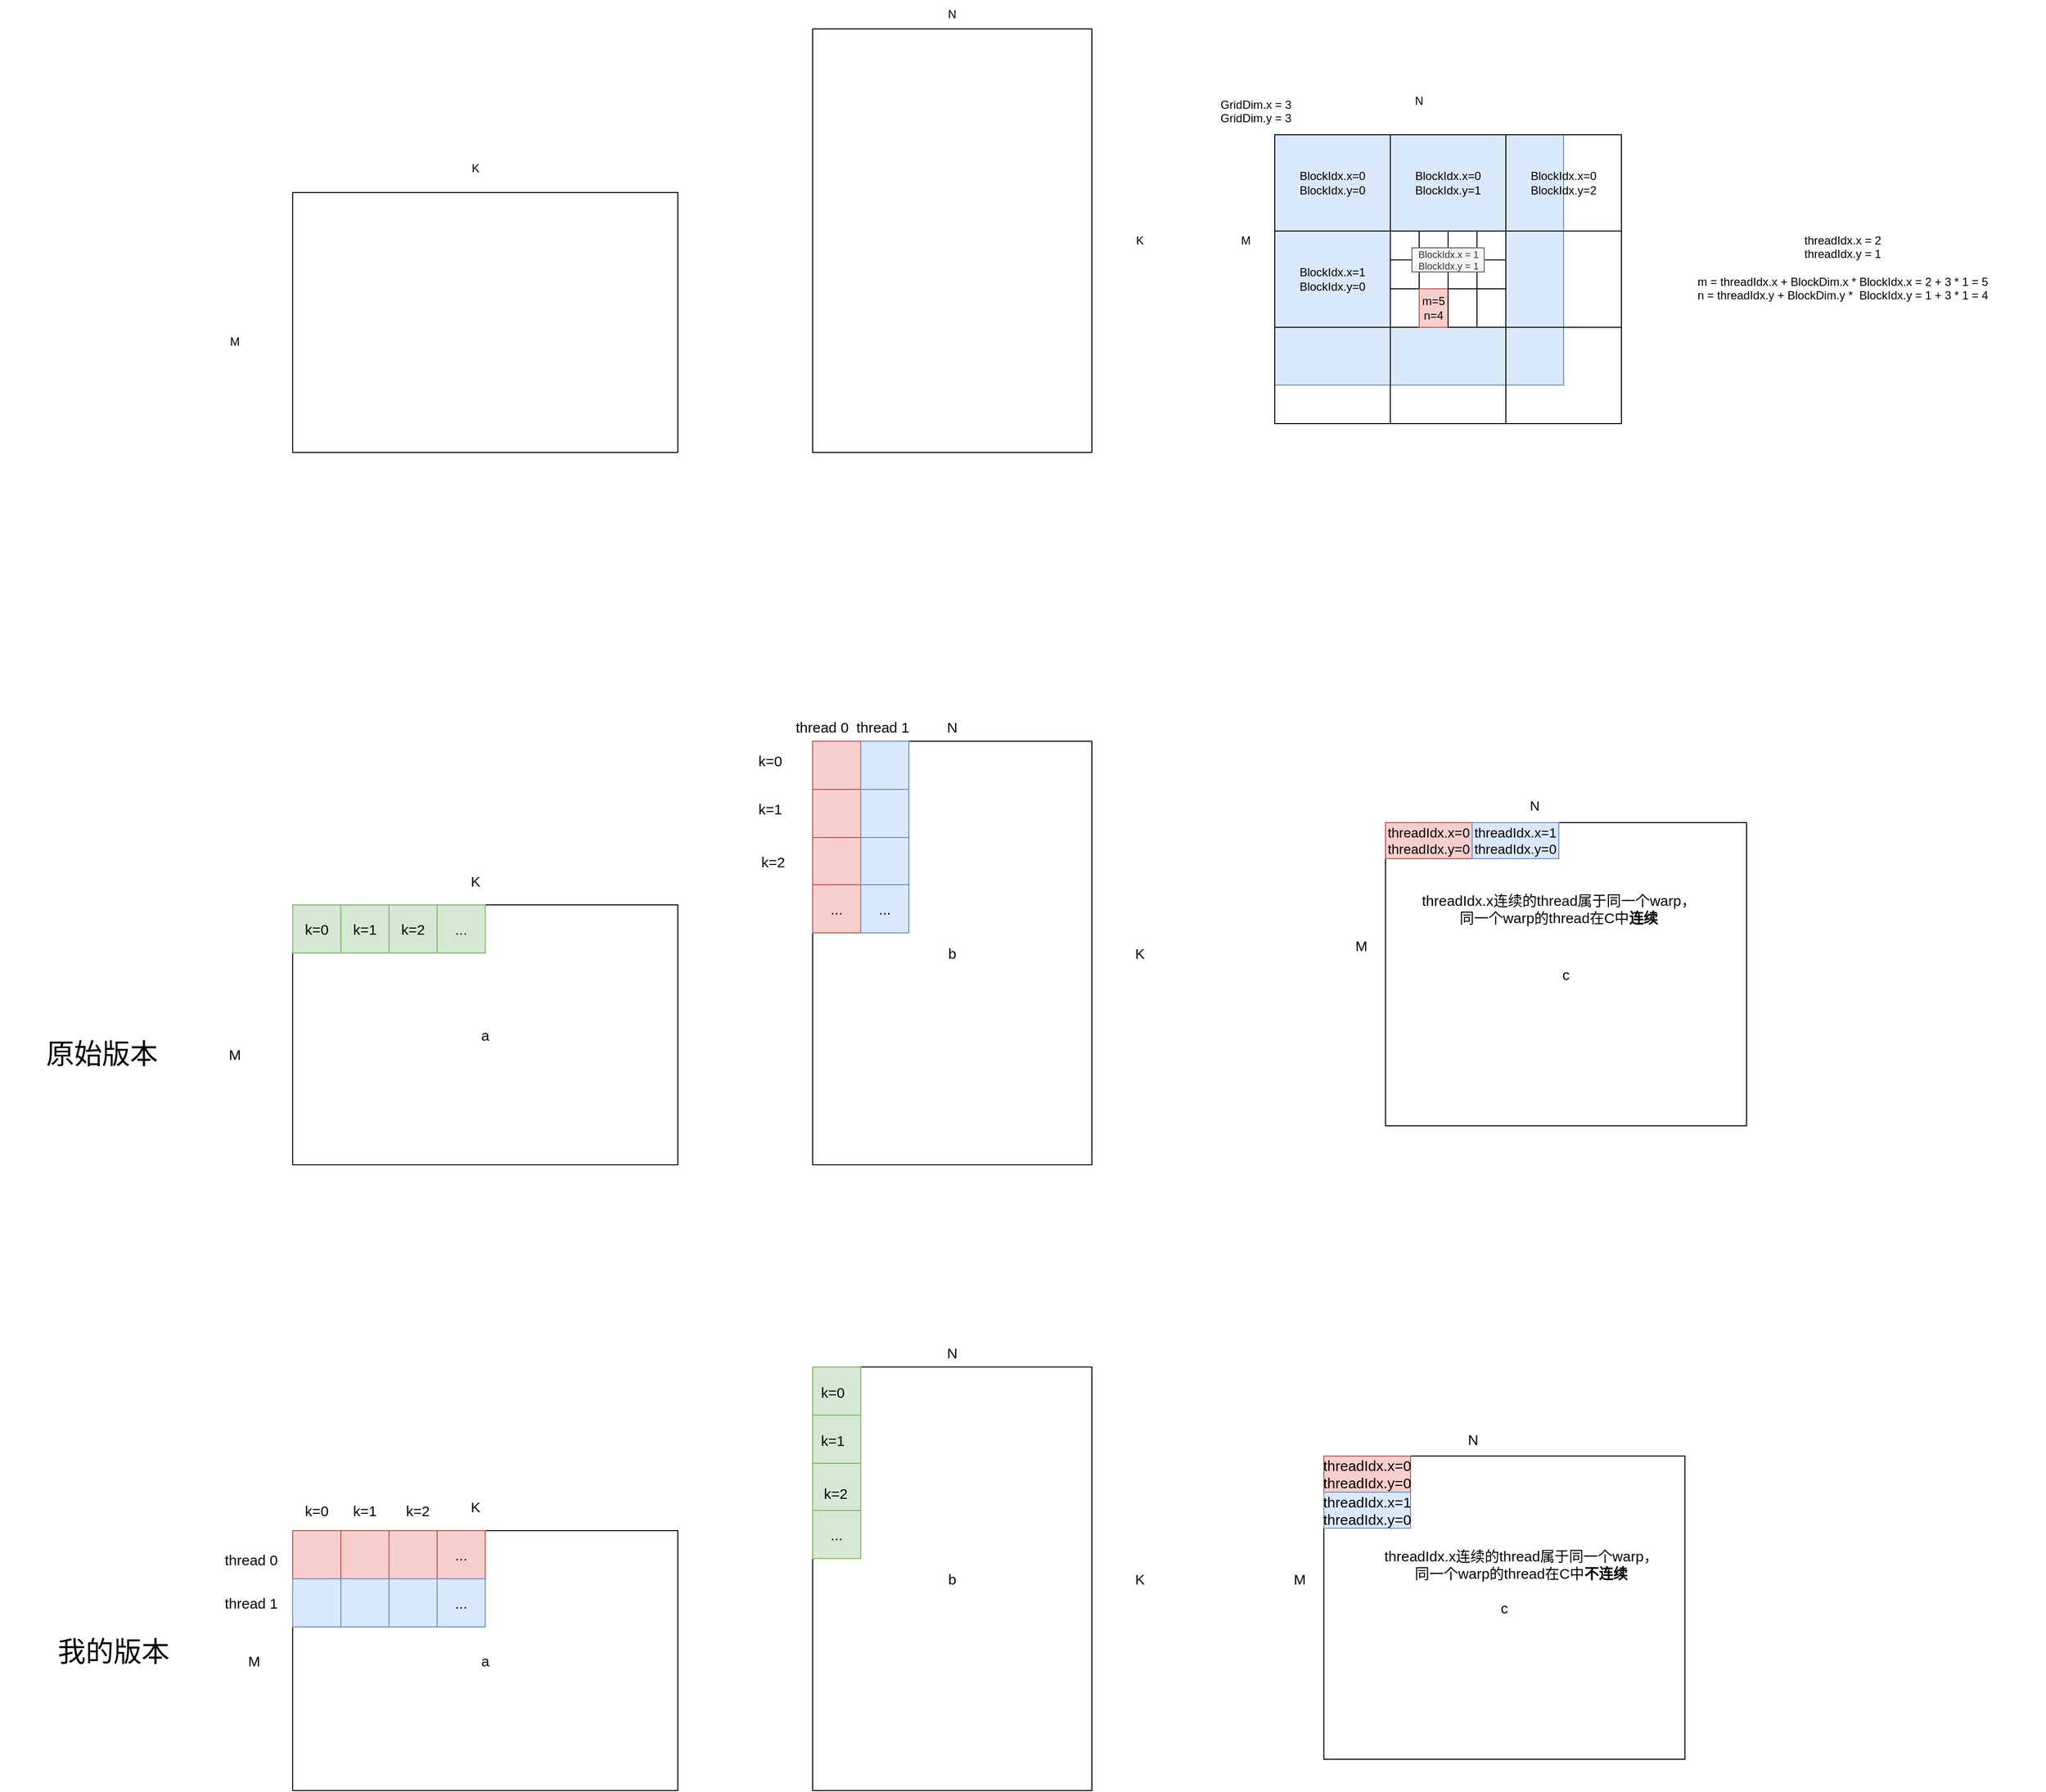 <mxfile version="24.7.7">
  <diagram name="第 1 页" id="v_rf210XtzXQO-0uFHd5">
    <mxGraphModel dx="3269" dy="1256" grid="0" gridSize="10" guides="1" tooltips="1" connect="1" arrows="1" fold="1" page="1" pageScale="1" pageWidth="827" pageHeight="1169" math="0" shadow="0">
      <root>
        <mxCell id="0" />
        <mxCell id="1" parent="0" />
        <mxCell id="Rxh7XKzHP8LFKw5AA_ND-2" value="" style="rounded=0;whiteSpace=wrap;html=1;" vertex="1" parent="1">
          <mxGeometry x="10" y="200" width="400" height="270" as="geometry" />
        </mxCell>
        <mxCell id="Rxh7XKzHP8LFKw5AA_ND-3" value="M" style="text;html=1;align=center;verticalAlign=middle;whiteSpace=wrap;rounded=0;" vertex="1" parent="1">
          <mxGeometry x="-80" y="340" width="60" height="30" as="geometry" />
        </mxCell>
        <mxCell id="Rxh7XKzHP8LFKw5AA_ND-4" value="K" style="text;html=1;align=center;verticalAlign=middle;whiteSpace=wrap;rounded=0;" vertex="1" parent="1">
          <mxGeometry x="170" y="160" width="60" height="30" as="geometry" />
        </mxCell>
        <mxCell id="Rxh7XKzHP8LFKw5AA_ND-5" value="" style="rounded=0;whiteSpace=wrap;html=1;" vertex="1" parent="1">
          <mxGeometry x="550" y="30" width="290" height="440" as="geometry" />
        </mxCell>
        <mxCell id="Rxh7XKzHP8LFKw5AA_ND-6" value="N" style="text;html=1;align=center;verticalAlign=middle;whiteSpace=wrap;rounded=0;" vertex="1" parent="1">
          <mxGeometry x="665" width="60" height="30" as="geometry" />
        </mxCell>
        <mxCell id="Rxh7XKzHP8LFKw5AA_ND-7" value="K" style="text;html=1;align=center;verticalAlign=middle;whiteSpace=wrap;rounded=0;" vertex="1" parent="1">
          <mxGeometry x="860" y="235" width="60" height="30" as="geometry" />
        </mxCell>
        <mxCell id="Rxh7XKzHP8LFKw5AA_ND-8" value="" style="rounded=0;whiteSpace=wrap;html=1;fillColor=#dae8fc;strokeColor=#6c8ebf;" vertex="1" parent="1">
          <mxGeometry x="1030" y="140" width="300" height="260" as="geometry" />
        </mxCell>
        <mxCell id="Rxh7XKzHP8LFKw5AA_ND-9" value="M" style="text;html=1;align=center;verticalAlign=middle;whiteSpace=wrap;rounded=0;fillColor=none;" vertex="1" parent="1">
          <mxGeometry x="970" y="235" width="60" height="30" as="geometry" />
        </mxCell>
        <mxCell id="Rxh7XKzHP8LFKw5AA_ND-10" value="N" style="text;html=1;align=center;verticalAlign=middle;whiteSpace=wrap;rounded=0;" vertex="1" parent="1">
          <mxGeometry x="1150" y="90" width="60" height="30" as="geometry" />
        </mxCell>
        <mxCell id="Rxh7XKzHP8LFKw5AA_ND-12" value="&lt;div&gt;BlockIdx.x=0&lt;/div&gt;&lt;div&gt;BlockIdx.y=0&lt;/div&gt;" style="rounded=0;whiteSpace=wrap;html=1;fillColor=none;" vertex="1" parent="1">
          <mxGeometry x="1030" y="140" width="120" height="100" as="geometry" />
        </mxCell>
        <mxCell id="Rxh7XKzHP8LFKw5AA_ND-13" value="&lt;div&gt;BlockIdx.x=1&lt;/div&gt;&lt;div&gt;BlockIdx.y=0&lt;/div&gt;" style="rounded=0;whiteSpace=wrap;html=1;fillColor=none;" vertex="1" parent="1">
          <mxGeometry x="1030" y="240" width="120" height="100" as="geometry" />
        </mxCell>
        <mxCell id="Rxh7XKzHP8LFKw5AA_ND-14" value="" style="rounded=0;whiteSpace=wrap;html=1;fillColor=none;" vertex="1" parent="1">
          <mxGeometry x="1030" y="340" width="120" height="100" as="geometry" />
        </mxCell>
        <mxCell id="Rxh7XKzHP8LFKw5AA_ND-15" value="&lt;div&gt;BlockIdx.x=0&lt;/div&gt;&lt;div&gt;BlockIdx.y=1&lt;/div&gt;" style="rounded=0;whiteSpace=wrap;html=1;fillColor=none;" vertex="1" parent="1">
          <mxGeometry x="1150" y="140" width="120" height="100" as="geometry" />
        </mxCell>
        <mxCell id="Rxh7XKzHP8LFKw5AA_ND-16" value="" style="rounded=0;whiteSpace=wrap;html=1;fillColor=none;" vertex="1" parent="1">
          <mxGeometry x="1150" y="240" width="120" height="100" as="geometry" />
        </mxCell>
        <mxCell id="Rxh7XKzHP8LFKw5AA_ND-17" value="" style="rounded=0;whiteSpace=wrap;html=1;fillColor=none;" vertex="1" parent="1">
          <mxGeometry x="1150" y="340" width="120" height="100" as="geometry" />
        </mxCell>
        <mxCell id="Rxh7XKzHP8LFKw5AA_ND-18" value="&lt;div&gt;BlockIdx.x=0&lt;/div&gt;&lt;div&gt;BlockIdx.y=2&lt;/div&gt;" style="rounded=0;whiteSpace=wrap;html=1;fillColor=none;" vertex="1" parent="1">
          <mxGeometry x="1270" y="140" width="120" height="100" as="geometry" />
        </mxCell>
        <mxCell id="Rxh7XKzHP8LFKw5AA_ND-19" value="" style="rounded=0;whiteSpace=wrap;html=1;fillColor=none;" vertex="1" parent="1">
          <mxGeometry x="1270" y="240" width="120" height="100" as="geometry" />
        </mxCell>
        <mxCell id="Rxh7XKzHP8LFKw5AA_ND-20" value="" style="rounded=0;whiteSpace=wrap;html=1;fillColor=none;" vertex="1" parent="1">
          <mxGeometry x="1270" y="340" width="120" height="100" as="geometry" />
        </mxCell>
        <mxCell id="Rxh7XKzHP8LFKw5AA_ND-21" value="&lt;div&gt;GridDim.x = 3&lt;/div&gt;&lt;div&gt;GridDim.y = 3&lt;/div&gt;&lt;div&gt;&lt;br style=&quot;text-wrap: wrap;&quot;&gt;&lt;/div&gt;" style="text;html=1;align=center;verticalAlign=middle;resizable=0;points=[];autosize=1;strokeColor=none;fillColor=none;" vertex="1" parent="1">
          <mxGeometry x="960" y="93" width="100" height="60" as="geometry" />
        </mxCell>
        <mxCell id="Rxh7XKzHP8LFKw5AA_ND-22" value="" style="rounded=0;whiteSpace=wrap;html=1;" vertex="1" parent="1">
          <mxGeometry x="1150" y="240" width="30" height="40" as="geometry" />
        </mxCell>
        <mxCell id="Rxh7XKzHP8LFKw5AA_ND-23" value="" style="rounded=0;whiteSpace=wrap;html=1;" vertex="1" parent="1">
          <mxGeometry x="1180" y="240" width="30" height="40" as="geometry" />
        </mxCell>
        <mxCell id="Rxh7XKzHP8LFKw5AA_ND-24" value="" style="rounded=0;whiteSpace=wrap;html=1;" vertex="1" parent="1">
          <mxGeometry x="1210" y="240" width="30" height="40" as="geometry" />
        </mxCell>
        <mxCell id="Rxh7XKzHP8LFKw5AA_ND-25" value="" style="rounded=0;whiteSpace=wrap;html=1;" vertex="1" parent="1">
          <mxGeometry x="1240" y="240" width="30" height="40" as="geometry" />
        </mxCell>
        <mxCell id="Rxh7XKzHP8LFKw5AA_ND-42" value="" style="rounded=0;whiteSpace=wrap;html=1;" vertex="1" parent="1">
          <mxGeometry x="1150" y="270" width="30" height="40" as="geometry" />
        </mxCell>
        <mxCell id="Rxh7XKzHP8LFKw5AA_ND-43" value="" style="rounded=0;whiteSpace=wrap;html=1;" vertex="1" parent="1">
          <mxGeometry x="1180" y="270" width="30" height="40" as="geometry" />
        </mxCell>
        <mxCell id="Rxh7XKzHP8LFKw5AA_ND-44" value="" style="rounded=0;whiteSpace=wrap;html=1;" vertex="1" parent="1">
          <mxGeometry x="1210" y="270" width="30" height="40" as="geometry" />
        </mxCell>
        <mxCell id="Rxh7XKzHP8LFKw5AA_ND-45" value="" style="rounded=0;whiteSpace=wrap;html=1;" vertex="1" parent="1">
          <mxGeometry x="1240" y="270" width="30" height="40" as="geometry" />
        </mxCell>
        <mxCell id="Rxh7XKzHP8LFKw5AA_ND-46" value="" style="rounded=0;whiteSpace=wrap;html=1;" vertex="1" parent="1">
          <mxGeometry x="1150" y="300" width="30" height="40" as="geometry" />
        </mxCell>
        <mxCell id="Rxh7XKzHP8LFKw5AA_ND-47" value="m=5&lt;div&gt;n=4&lt;/div&gt;" style="rounded=0;whiteSpace=wrap;html=1;fillColor=#f8cecc;strokeColor=#b85450;" vertex="1" parent="1">
          <mxGeometry x="1180" y="300" width="30" height="40" as="geometry" />
        </mxCell>
        <mxCell id="Rxh7XKzHP8LFKw5AA_ND-48" value="" style="rounded=0;whiteSpace=wrap;html=1;" vertex="1" parent="1">
          <mxGeometry x="1210" y="300" width="30" height="40" as="geometry" />
        </mxCell>
        <mxCell id="Rxh7XKzHP8LFKw5AA_ND-49" value="" style="rounded=0;whiteSpace=wrap;html=1;" vertex="1" parent="1">
          <mxGeometry x="1240" y="300" width="30" height="40" as="geometry" />
        </mxCell>
        <mxCell id="Rxh7XKzHP8LFKw5AA_ND-50" value="threadIdx.x = 2&lt;div&gt;threadIdx.y = 1&lt;/div&gt;&lt;div&gt;&lt;br&gt;&lt;/div&gt;&lt;div&gt;m = threadIdx.x + BlockDim.x * BlockIdx.x = 2 + 3 * 1 = 5&lt;/div&gt;&lt;div&gt;n = threadIdx.y + BlockDim.y *&amp;nbsp; BlockIdx.y = 1 + 3 * 1 = 4&lt;/div&gt;" style="text;html=1;align=center;verticalAlign=middle;whiteSpace=wrap;rounded=0;" vertex="1" parent="1">
          <mxGeometry x="1410" y="255" width="420" height="45" as="geometry" />
        </mxCell>
        <mxCell id="Rxh7XKzHP8LFKw5AA_ND-52" value="BlockIdx.x = 1&lt;div style=&quot;font-size: 10px;&quot;&gt;BlockIdx.y = 1&lt;/div&gt;" style="text;html=1;align=center;verticalAlign=middle;whiteSpace=wrap;rounded=0;fillColor=#f5f5f5;fontColor=#333333;strokeColor=#666666;fontSize=10;" vertex="1" parent="1">
          <mxGeometry x="1172.5" y="257.5" width="75" height="25" as="geometry" />
        </mxCell>
        <mxCell id="Rxh7XKzHP8LFKw5AA_ND-106" value="a" style="rounded=0;whiteSpace=wrap;html=1;fontSize=15;" vertex="1" parent="1">
          <mxGeometry x="10" y="940" width="400" height="270" as="geometry" />
        </mxCell>
        <mxCell id="Rxh7XKzHP8LFKw5AA_ND-107" value="M" style="text;html=1;align=center;verticalAlign=middle;whiteSpace=wrap;rounded=0;fontSize=15;" vertex="1" parent="1">
          <mxGeometry x="-80" y="1080" width="60" height="30" as="geometry" />
        </mxCell>
        <mxCell id="Rxh7XKzHP8LFKw5AA_ND-108" value="K" style="text;html=1;align=center;verticalAlign=middle;whiteSpace=wrap;rounded=0;fontSize=15;" vertex="1" parent="1">
          <mxGeometry x="170" y="900" width="60" height="30" as="geometry" />
        </mxCell>
        <mxCell id="Rxh7XKzHP8LFKw5AA_ND-109" value="b" style="rounded=0;whiteSpace=wrap;html=1;fontSize=15;" vertex="1" parent="1">
          <mxGeometry x="550" y="770" width="290" height="440" as="geometry" />
        </mxCell>
        <mxCell id="Rxh7XKzHP8LFKw5AA_ND-110" value="N" style="text;html=1;align=center;verticalAlign=middle;whiteSpace=wrap;rounded=0;fontSize=15;" vertex="1" parent="1">
          <mxGeometry x="665" y="740" width="60" height="30" as="geometry" />
        </mxCell>
        <mxCell id="Rxh7XKzHP8LFKw5AA_ND-111" value="K" style="text;html=1;align=center;verticalAlign=middle;whiteSpace=wrap;rounded=0;fontSize=15;" vertex="1" parent="1">
          <mxGeometry x="860" y="975" width="60" height="30" as="geometry" />
        </mxCell>
        <mxCell id="Rxh7XKzHP8LFKw5AA_ND-112" value="c" style="rounded=0;whiteSpace=wrap;html=1;fontSize=15;" vertex="1" parent="1">
          <mxGeometry x="1145" y="854.5" width="375" height="315" as="geometry" />
        </mxCell>
        <mxCell id="Rxh7XKzHP8LFKw5AA_ND-116" value="M" style="text;html=1;align=center;verticalAlign=middle;whiteSpace=wrap;rounded=0;fillColor=none;fontSize=15;" vertex="1" parent="1">
          <mxGeometry x="1090" y="967" width="60" height="30" as="geometry" />
        </mxCell>
        <mxCell id="Rxh7XKzHP8LFKw5AA_ND-117" value="N" style="text;html=1;align=center;verticalAlign=middle;whiteSpace=wrap;rounded=0;fontSize=14;" vertex="1" parent="1">
          <mxGeometry x="1270" y="822" width="60" height="30" as="geometry" />
        </mxCell>
        <mxCell id="Rxh7XKzHP8LFKw5AA_ND-121" value="threadIdx.x=0&lt;div style=&quot;font-size: 14px;&quot;&gt;threadIdx.y=0&lt;/div&gt;" style="rounded=0;whiteSpace=wrap;html=1;fillColor=#f8cecc;strokeColor=#b85450;fontSize=14;" vertex="1" parent="1">
          <mxGeometry x="1145" y="854.5" width="90" height="37.5" as="geometry" />
        </mxCell>
        <mxCell id="Rxh7XKzHP8LFKw5AA_ND-125" value="threadIdx.x=1&lt;div style=&quot;font-size: 14px;&quot;&gt;threadIdx.y=0&lt;/div&gt;" style="rounded=0;whiteSpace=wrap;html=1;fillColor=#dae8fc;strokeColor=#6c8ebf;fontSize=14;" vertex="1" parent="1">
          <mxGeometry x="1235" y="854.5" width="90" height="37.5" as="geometry" />
        </mxCell>
        <mxCell id="Rxh7XKzHP8LFKw5AA_ND-128" value="k=0" style="rounded=0;whiteSpace=wrap;html=1;fontSize=15;fillColor=#d5e8d4;strokeColor=#82b366;" vertex="1" parent="1">
          <mxGeometry x="10" y="940" width="50" height="50" as="geometry" />
        </mxCell>
        <mxCell id="Rxh7XKzHP8LFKw5AA_ND-129" value="k=1" style="rounded=0;whiteSpace=wrap;html=1;fontSize=15;fillColor=#d5e8d4;strokeColor=#82b366;" vertex="1" parent="1">
          <mxGeometry x="60" y="940" width="50" height="50" as="geometry" />
        </mxCell>
        <mxCell id="Rxh7XKzHP8LFKw5AA_ND-130" value="k=2" style="rounded=0;whiteSpace=wrap;html=1;fontSize=15;fillColor=#d5e8d4;strokeColor=#82b366;" vertex="1" parent="1">
          <mxGeometry x="110" y="940" width="50" height="50" as="geometry" />
        </mxCell>
        <mxCell id="Rxh7XKzHP8LFKw5AA_ND-131" value="..." style="rounded=0;whiteSpace=wrap;html=1;fontSize=15;fillColor=#d5e8d4;strokeColor=#82b366;" vertex="1" parent="1">
          <mxGeometry x="160" y="940" width="50" height="50" as="geometry" />
        </mxCell>
        <mxCell id="Rxh7XKzHP8LFKw5AA_ND-133" value="" style="rounded=0;whiteSpace=wrap;html=1;fillColor=#f8cecc;strokeColor=#b85450;fontSize=15;" vertex="1" parent="1">
          <mxGeometry x="550" y="770" width="50" height="50" as="geometry" />
        </mxCell>
        <mxCell id="Rxh7XKzHP8LFKw5AA_ND-134" value="" style="rounded=0;whiteSpace=wrap;html=1;fillColor=#f8cecc;strokeColor=#b85450;fontSize=15;" vertex="1" parent="1">
          <mxGeometry x="550" y="820" width="50" height="50" as="geometry" />
        </mxCell>
        <mxCell id="Rxh7XKzHP8LFKw5AA_ND-135" value="" style="rounded=0;whiteSpace=wrap;html=1;fillColor=#f8cecc;strokeColor=#b85450;fontSize=15;" vertex="1" parent="1">
          <mxGeometry x="550" y="870" width="50" height="50" as="geometry" />
        </mxCell>
        <mxCell id="Rxh7XKzHP8LFKw5AA_ND-136" value="..." style="rounded=0;whiteSpace=wrap;html=1;fillColor=#f8cecc;strokeColor=#b85450;fontSize=15;" vertex="1" parent="1">
          <mxGeometry x="550" y="919" width="50" height="50" as="geometry" />
        </mxCell>
        <mxCell id="Rxh7XKzHP8LFKw5AA_ND-149" value="" style="rounded=0;whiteSpace=wrap;html=1;fillColor=#dae8fc;strokeColor=#6c8ebf;fontSize=15;" vertex="1" parent="1">
          <mxGeometry x="600" y="770" width="50" height="50" as="geometry" />
        </mxCell>
        <mxCell id="Rxh7XKzHP8LFKw5AA_ND-150" value="" style="rounded=0;whiteSpace=wrap;html=1;fillColor=#dae8fc;strokeColor=#6c8ebf;fontSize=15;" vertex="1" parent="1">
          <mxGeometry x="600" y="820" width="50" height="50" as="geometry" />
        </mxCell>
        <mxCell id="Rxh7XKzHP8LFKw5AA_ND-151" value="" style="rounded=0;whiteSpace=wrap;html=1;fillColor=#dae8fc;strokeColor=#6c8ebf;fontSize=15;" vertex="1" parent="1">
          <mxGeometry x="600" y="870" width="50" height="50" as="geometry" />
        </mxCell>
        <mxCell id="Rxh7XKzHP8LFKw5AA_ND-152" value="..." style="rounded=0;whiteSpace=wrap;html=1;fillColor=#dae8fc;strokeColor=#6c8ebf;fontSize=15;" vertex="1" parent="1">
          <mxGeometry x="600" y="919" width="50" height="50" as="geometry" />
        </mxCell>
        <mxCell id="Rxh7XKzHP8LFKw5AA_ND-153" value="a" style="rounded=0;whiteSpace=wrap;html=1;fontSize=15;" vertex="1" parent="1">
          <mxGeometry x="10" y="1590" width="400" height="270" as="geometry" />
        </mxCell>
        <mxCell id="Rxh7XKzHP8LFKw5AA_ND-154" value="M" style="text;html=1;align=center;verticalAlign=middle;whiteSpace=wrap;rounded=0;fontSize=15;" vertex="1" parent="1">
          <mxGeometry x="-60" y="1710" width="60" height="30" as="geometry" />
        </mxCell>
        <mxCell id="Rxh7XKzHP8LFKw5AA_ND-155" value="K" style="text;html=1;align=center;verticalAlign=middle;whiteSpace=wrap;rounded=0;fontSize=15;" vertex="1" parent="1">
          <mxGeometry x="170" y="1550" width="60" height="30" as="geometry" />
        </mxCell>
        <mxCell id="Rxh7XKzHP8LFKw5AA_ND-156" value="b" style="rounded=0;whiteSpace=wrap;html=1;fontSize=15;" vertex="1" parent="1">
          <mxGeometry x="550" y="1420" width="290" height="440" as="geometry" />
        </mxCell>
        <mxCell id="Rxh7XKzHP8LFKw5AA_ND-157" value="N" style="text;html=1;align=center;verticalAlign=middle;whiteSpace=wrap;rounded=0;fontSize=15;" vertex="1" parent="1">
          <mxGeometry x="665" y="1390" width="60" height="30" as="geometry" />
        </mxCell>
        <mxCell id="Rxh7XKzHP8LFKw5AA_ND-158" value="K" style="text;html=1;align=center;verticalAlign=middle;whiteSpace=wrap;rounded=0;fontSize=15;" vertex="1" parent="1">
          <mxGeometry x="860" y="1625" width="60" height="30" as="geometry" />
        </mxCell>
        <mxCell id="Rxh7XKzHP8LFKw5AA_ND-159" value="c" style="rounded=0;whiteSpace=wrap;html=1;fontSize=15;" vertex="1" parent="1">
          <mxGeometry x="1081" y="1512.5" width="375" height="315" as="geometry" />
        </mxCell>
        <mxCell id="Rxh7XKzHP8LFKw5AA_ND-160" value="M" style="text;html=1;align=center;verticalAlign=middle;whiteSpace=wrap;rounded=0;fillColor=none;fontSize=15;" vertex="1" parent="1">
          <mxGeometry x="1026" y="1625" width="60" height="30" as="geometry" />
        </mxCell>
        <mxCell id="Rxh7XKzHP8LFKw5AA_ND-161" value="N" style="text;html=1;align=center;verticalAlign=middle;whiteSpace=wrap;rounded=0;fontSize=15;" vertex="1" parent="1">
          <mxGeometry x="1206" y="1480" width="60" height="30" as="geometry" />
        </mxCell>
        <mxCell id="Rxh7XKzHP8LFKw5AA_ND-162" value="threadIdx.x=0&lt;div style=&quot;font-size: 15px;&quot;&gt;threadIdx.y=0&lt;/div&gt;" style="rounded=0;whiteSpace=wrap;html=1;fillColor=#f8cecc;strokeColor=#b85450;fontSize=15;" vertex="1" parent="1">
          <mxGeometry x="1081" y="1512.5" width="90" height="37.5" as="geometry" />
        </mxCell>
        <mxCell id="Rxh7XKzHP8LFKw5AA_ND-164" value="" style="rounded=0;whiteSpace=wrap;html=1;fontSize=15;fillColor=#f8cecc;strokeColor=#b85450;" vertex="1" parent="1">
          <mxGeometry x="10" y="1590" width="50" height="50" as="geometry" />
        </mxCell>
        <mxCell id="Rxh7XKzHP8LFKw5AA_ND-165" value="" style="rounded=0;whiteSpace=wrap;html=1;fontSize=15;fillColor=#f8cecc;strokeColor=#b85450;" vertex="1" parent="1">
          <mxGeometry x="60" y="1590" width="50" height="50" as="geometry" />
        </mxCell>
        <mxCell id="Rxh7XKzHP8LFKw5AA_ND-166" value="" style="rounded=0;whiteSpace=wrap;html=1;fontSize=15;fillColor=#f8cecc;strokeColor=#b85450;" vertex="1" parent="1">
          <mxGeometry x="110" y="1590" width="50" height="50" as="geometry" />
        </mxCell>
        <mxCell id="Rxh7XKzHP8LFKw5AA_ND-167" value="..." style="rounded=0;whiteSpace=wrap;html=1;fontSize=15;fillColor=#f8cecc;strokeColor=#b85450;" vertex="1" parent="1">
          <mxGeometry x="160" y="1590" width="50" height="50" as="geometry" />
        </mxCell>
        <mxCell id="Rxh7XKzHP8LFKw5AA_ND-168" value="" style="rounded=0;whiteSpace=wrap;html=1;fillColor=#d5e8d4;strokeColor=#82b366;fontSize=15;" vertex="1" parent="1">
          <mxGeometry x="550" y="1420" width="50" height="50" as="geometry" />
        </mxCell>
        <mxCell id="Rxh7XKzHP8LFKw5AA_ND-169" value="" style="rounded=0;whiteSpace=wrap;html=1;fillColor=#d5e8d4;strokeColor=#82b366;fontSize=15;" vertex="1" parent="1">
          <mxGeometry x="550" y="1470" width="50" height="50" as="geometry" />
        </mxCell>
        <mxCell id="Rxh7XKzHP8LFKw5AA_ND-170" value="" style="rounded=0;whiteSpace=wrap;html=1;fillColor=#d5e8d4;strokeColor=#82b366;fontSize=15;" vertex="1" parent="1">
          <mxGeometry x="550" y="1520" width="50" height="50" as="geometry" />
        </mxCell>
        <mxCell id="Rxh7XKzHP8LFKw5AA_ND-171" value="..." style="rounded=0;whiteSpace=wrap;html=1;fillColor=#d5e8d4;strokeColor=#82b366;fontSize=15;" vertex="1" parent="1">
          <mxGeometry x="550" y="1569" width="50" height="50" as="geometry" />
        </mxCell>
        <mxCell id="Rxh7XKzHP8LFKw5AA_ND-185" value="" style="rounded=0;whiteSpace=wrap;html=1;fontSize=15;fillColor=#dae8fc;strokeColor=#6c8ebf;" vertex="1" parent="1">
          <mxGeometry x="10" y="1640" width="50" height="50" as="geometry" />
        </mxCell>
        <mxCell id="Rxh7XKzHP8LFKw5AA_ND-186" value="" style="rounded=0;whiteSpace=wrap;html=1;fontSize=15;fillColor=#dae8fc;strokeColor=#6c8ebf;" vertex="1" parent="1">
          <mxGeometry x="60" y="1640" width="50" height="50" as="geometry" />
        </mxCell>
        <mxCell id="Rxh7XKzHP8LFKw5AA_ND-187" value="" style="rounded=0;whiteSpace=wrap;html=1;fontSize=15;fillColor=#dae8fc;strokeColor=#6c8ebf;" vertex="1" parent="1">
          <mxGeometry x="110" y="1640" width="50" height="50" as="geometry" />
        </mxCell>
        <mxCell id="Rxh7XKzHP8LFKw5AA_ND-188" value="..." style="rounded=0;whiteSpace=wrap;html=1;fontSize=15;fillColor=#dae8fc;strokeColor=#6c8ebf;" vertex="1" parent="1">
          <mxGeometry x="160" y="1640" width="50" height="50" as="geometry" />
        </mxCell>
        <mxCell id="Rxh7XKzHP8LFKw5AA_ND-189" value="threadIdx.x=1&lt;div style=&quot;font-size: 15px;&quot;&gt;threadIdx.y=0&lt;/div&gt;" style="rounded=0;whiteSpace=wrap;html=1;fillColor=#dae8fc;strokeColor=#6c8ebf;fontSize=15;" vertex="1" parent="1">
          <mxGeometry x="1081" y="1550" width="90" height="37.5" as="geometry" />
        </mxCell>
        <mxCell id="Rxh7XKzHP8LFKw5AA_ND-190" value="threadIdx.x连续的thread属于同一个warp，同一个warp的thread在C中&lt;b style=&quot;font-size: 15px;&quot;&gt;不连续&lt;/b&gt;" style="text;html=1;align=center;verticalAlign=middle;whiteSpace=wrap;rounded=0;fontSize=15;" vertex="1" parent="1">
          <mxGeometry x="1136" y="1615" width="300" height="20" as="geometry" />
        </mxCell>
        <mxCell id="Rxh7XKzHP8LFKw5AA_ND-191" value="threadIdx.x连续的thread属于同一个warp，同一个warp的thread在C中&lt;b style=&quot;font-size: 15px;&quot;&gt;连续&lt;/b&gt;" style="text;html=1;align=center;verticalAlign=middle;whiteSpace=wrap;rounded=0;fontSize=15;" vertex="1" parent="1">
          <mxGeometry x="1180" y="934" width="290" height="20" as="geometry" />
        </mxCell>
        <mxCell id="Rxh7XKzHP8LFKw5AA_ND-192" value="原始版本" style="text;html=1;align=center;verticalAlign=middle;whiteSpace=wrap;rounded=0;fontSize=29;" vertex="1" parent="1">
          <mxGeometry x="-294" y="1080" width="212" height="30" as="geometry" />
        </mxCell>
        <mxCell id="Rxh7XKzHP8LFKw5AA_ND-194" value="我的版本" style="text;html=1;align=center;verticalAlign=middle;whiteSpace=wrap;rounded=0;fontSize=29;" vertex="1" parent="1">
          <mxGeometry x="-282" y="1701" width="212" height="30" as="geometry" />
        </mxCell>
        <mxCell id="Rxh7XKzHP8LFKw5AA_ND-195" value="k=0" style="text;html=1;align=center;verticalAlign=middle;whiteSpace=wrap;rounded=0;fontSize=15;" vertex="1" parent="1">
          <mxGeometry x="476" y="775" width="60" height="30" as="geometry" />
        </mxCell>
        <mxCell id="Rxh7XKzHP8LFKw5AA_ND-197" value="k=1" style="text;html=1;align=center;verticalAlign=middle;whiteSpace=wrap;rounded=0;fontSize=15;" vertex="1" parent="1">
          <mxGeometry x="476" y="824.5" width="60" height="30" as="geometry" />
        </mxCell>
        <mxCell id="Rxh7XKzHP8LFKw5AA_ND-198" value="thread 0" style="text;html=1;align=center;verticalAlign=middle;whiteSpace=wrap;rounded=0;fontSize=15;" vertex="1" parent="1">
          <mxGeometry x="530" y="740" width="60" height="30" as="geometry" />
        </mxCell>
        <mxCell id="Rxh7XKzHP8LFKw5AA_ND-199" value="thread 1" style="text;html=1;align=center;verticalAlign=middle;whiteSpace=wrap;rounded=0;fontSize=15;" vertex="1" parent="1">
          <mxGeometry x="593" y="740" width="60" height="30" as="geometry" />
        </mxCell>
        <mxCell id="Rxh7XKzHP8LFKw5AA_ND-202" value="k=2" style="text;html=1;align=center;verticalAlign=middle;whiteSpace=wrap;rounded=0;fontSize=15;" vertex="1" parent="1">
          <mxGeometry x="479" y="880" width="60" height="30" as="geometry" />
        </mxCell>
        <mxCell id="Rxh7XKzHP8LFKw5AA_ND-203" value="k=0" style="text;html=1;align=center;verticalAlign=middle;whiteSpace=wrap;rounded=0;fontSize=15;" vertex="1" parent="1">
          <mxGeometry x="541" y="1431" width="60" height="30" as="geometry" />
        </mxCell>
        <mxCell id="Rxh7XKzHP8LFKw5AA_ND-204" value="k=1" style="text;html=1;align=center;verticalAlign=middle;whiteSpace=wrap;rounded=0;fontSize=15;" vertex="1" parent="1">
          <mxGeometry x="541" y="1480.5" width="60" height="30" as="geometry" />
        </mxCell>
        <mxCell id="Rxh7XKzHP8LFKw5AA_ND-205" value="k=2" style="text;html=1;align=center;verticalAlign=middle;whiteSpace=wrap;rounded=0;fontSize=15;" vertex="1" parent="1">
          <mxGeometry x="544" y="1536" width="60" height="30" as="geometry" />
        </mxCell>
        <mxCell id="Rxh7XKzHP8LFKw5AA_ND-206" value="thread 0" style="text;html=1;align=center;verticalAlign=middle;whiteSpace=wrap;rounded=0;fontSize=15;" vertex="1" parent="1">
          <mxGeometry x="-63" y="1605" width="60" height="30" as="geometry" />
        </mxCell>
        <mxCell id="Rxh7XKzHP8LFKw5AA_ND-207" value="thread 1" style="text;html=1;align=center;verticalAlign=middle;whiteSpace=wrap;rounded=0;fontSize=15;" vertex="1" parent="1">
          <mxGeometry x="-63" y="1650" width="60" height="30" as="geometry" />
        </mxCell>
        <mxCell id="Rxh7XKzHP8LFKw5AA_ND-209" value="k=0" style="text;html=1;align=center;verticalAlign=middle;whiteSpace=wrap;rounded=0;fontSize=15;" vertex="1" parent="1">
          <mxGeometry x="5" y="1553.75" width="60" height="30" as="geometry" />
        </mxCell>
        <mxCell id="Rxh7XKzHP8LFKw5AA_ND-210" value="k=1" style="text;html=1;align=center;verticalAlign=middle;whiteSpace=wrap;rounded=0;fontSize=15;" vertex="1" parent="1">
          <mxGeometry x="55" y="1553.75" width="60" height="30" as="geometry" />
        </mxCell>
        <mxCell id="Rxh7XKzHP8LFKw5AA_ND-211" value="k=2" style="text;html=1;align=center;verticalAlign=middle;whiteSpace=wrap;rounded=0;fontSize=15;" vertex="1" parent="1">
          <mxGeometry x="110" y="1553.5" width="60" height="30" as="geometry" />
        </mxCell>
      </root>
    </mxGraphModel>
  </diagram>
</mxfile>
